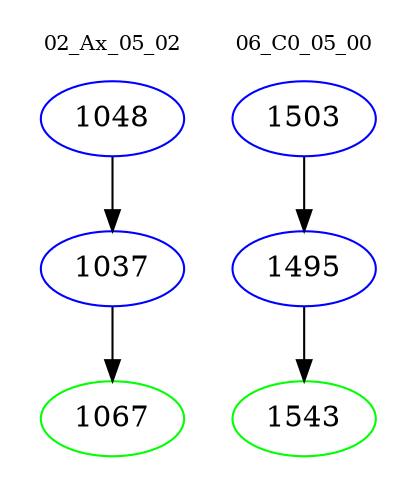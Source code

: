 digraph{
subgraph cluster_0 {
color = white
label = "02_Ax_05_02";
fontsize=10;
T0_1048 [label="1048", color="blue"]
T0_1048 -> T0_1037 [color="black"]
T0_1037 [label="1037", color="blue"]
T0_1037 -> T0_1067 [color="black"]
T0_1067 [label="1067", color="green"]
}
subgraph cluster_1 {
color = white
label = "06_C0_05_00";
fontsize=10;
T1_1503 [label="1503", color="blue"]
T1_1503 -> T1_1495 [color="black"]
T1_1495 [label="1495", color="blue"]
T1_1495 -> T1_1543 [color="black"]
T1_1543 [label="1543", color="green"]
}
}
